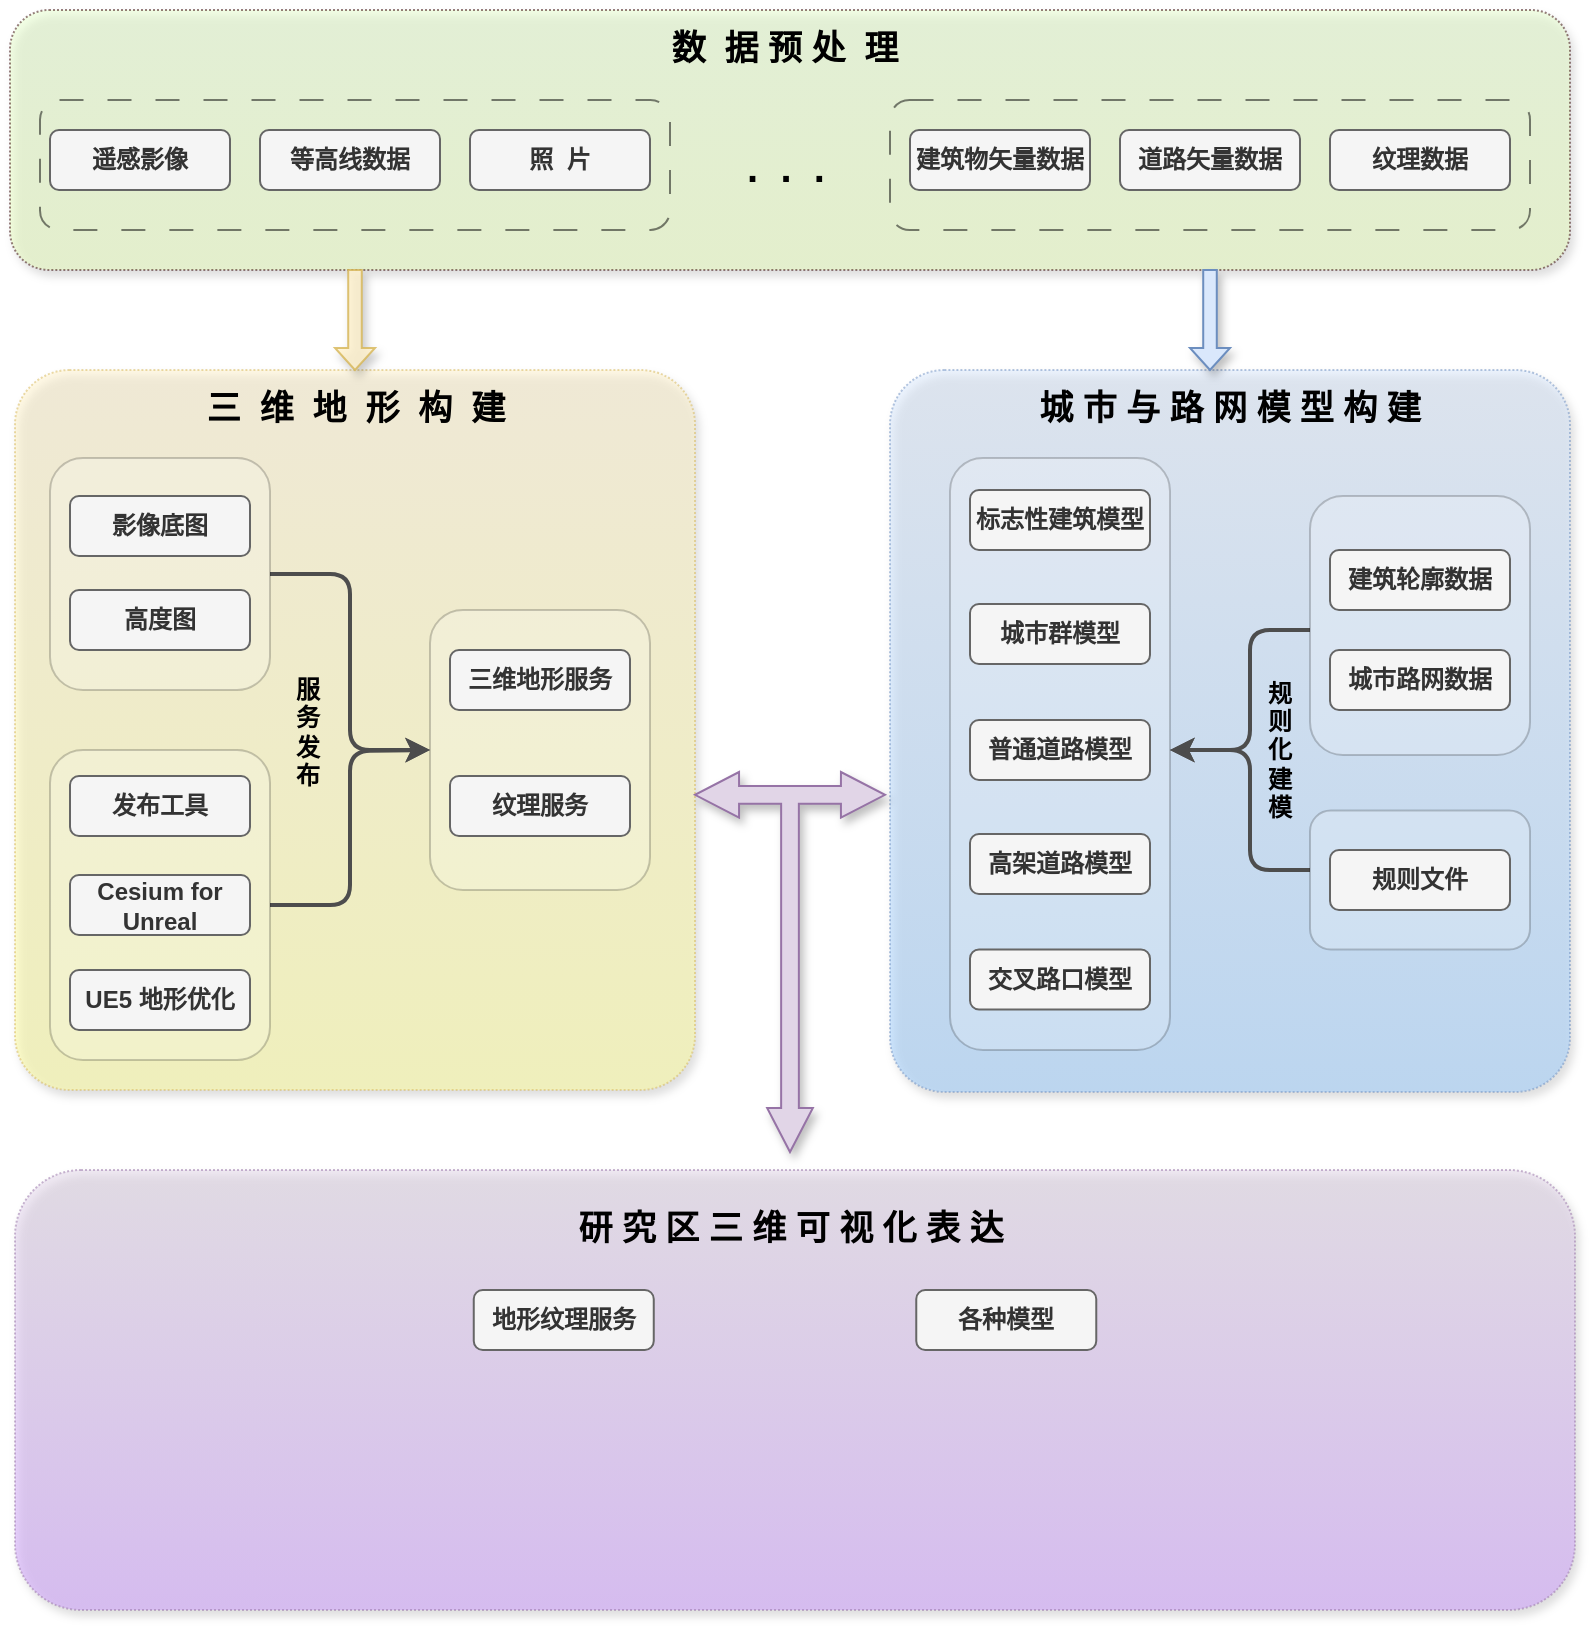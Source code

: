 <mxfile version="22.1.7" type="github">
  <diagram name="第 1 页" id="3DLmhqvNEGKwdh4Kj9e7">
    <mxGraphModel dx="800" dy="431" grid="1" gridSize="10" guides="1" tooltips="1" connect="1" arrows="1" fold="1" page="1" pageScale="1" pageWidth="1169" pageHeight="827" math="0" shadow="0">
      <root>
        <mxCell id="0" />
        <mxCell id="1" parent="0" />
        <mxCell id="q4kZ703Dppg0LJKYkS-L-1" value="" style="rounded=1;whiteSpace=wrap;html=1;dashed=1;dashPattern=1 1;shadow=1;strokeColor=#330000;fillColor=#E6FFCC;gradientColor=#e8feba;gradientDirection=south;opacity=50;movable=0;resizable=0;rotatable=0;deletable=0;editable=0;locked=1;connectable=0;" parent="1" vertex="1">
          <mxGeometry x="180" y="60" width="780" height="130" as="geometry" />
        </mxCell>
        <mxCell id="q4kZ703Dppg0LJKYkS-L-10" value="" style="rounded=1;whiteSpace=wrap;html=1;dashed=1;dashPattern=12 12;fillColor=none;opacity=50;movable=0;resizable=0;rotatable=0;deletable=0;editable=0;locked=1;connectable=0;" parent="1" vertex="1">
          <mxGeometry x="195" y="105" width="315" height="65" as="geometry" />
        </mxCell>
        <mxCell id="q4kZ703Dppg0LJKYkS-L-2" value="遥感影像" style="rounded=1;whiteSpace=wrap;html=1;fillColor=#f5f5f5;fontColor=#333333;strokeColor=#666666;fontStyle=1;movable=0;resizable=0;rotatable=0;deletable=0;editable=0;locked=1;connectable=0;" parent="1" vertex="1">
          <mxGeometry x="200" y="120" width="90" height="30" as="geometry" />
        </mxCell>
        <mxCell id="q4kZ703Dppg0LJKYkS-L-11" value="" style="rounded=1;whiteSpace=wrap;html=1;dashed=1;dashPattern=12 12;fillColor=none;opacity=50;movable=0;resizable=0;rotatable=0;deletable=0;editable=0;locked=1;connectable=0;" parent="1" vertex="1">
          <mxGeometry x="620" y="105" width="320" height="65" as="geometry" />
        </mxCell>
        <mxCell id="q4kZ703Dppg0LJKYkS-L-3" value="纹理数据" style="rounded=1;whiteSpace=wrap;html=1;fillColor=#f5f5f5;fontColor=#333333;strokeColor=#666666;fontStyle=1;movable=0;resizable=0;rotatable=0;deletable=0;editable=0;locked=1;connectable=0;" parent="1" vertex="1">
          <mxGeometry x="840" y="120" width="90" height="30" as="geometry" />
        </mxCell>
        <mxCell id="q4kZ703Dppg0LJKYkS-L-4" value="建筑物矢量数据" style="rounded=1;whiteSpace=wrap;html=1;fillColor=#f5f5f5;fontColor=#333333;strokeColor=#666666;fontStyle=1;movable=0;resizable=0;rotatable=0;deletable=0;editable=0;locked=1;connectable=0;" parent="1" vertex="1">
          <mxGeometry x="630" y="120" width="90" height="30" as="geometry" />
        </mxCell>
        <mxCell id="q4kZ703Dppg0LJKYkS-L-7" value="道路矢量数据" style="rounded=1;whiteSpace=wrap;html=1;fillColor=#f5f5f5;fontColor=#333333;strokeColor=#666666;fontStyle=1;movable=0;resizable=0;rotatable=0;deletable=0;editable=0;locked=1;connectable=0;" parent="1" vertex="1">
          <mxGeometry x="735" y="120" width="90" height="30" as="geometry" />
        </mxCell>
        <mxCell id="q4kZ703Dppg0LJKYkS-L-8" value="等高线数据" style="rounded=1;whiteSpace=wrap;html=1;fillColor=#f5f5f5;fontColor=#333333;strokeColor=#666666;fontStyle=1;movable=0;resizable=0;rotatable=0;deletable=0;editable=0;locked=1;connectable=0;" parent="1" vertex="1">
          <mxGeometry x="305" y="120" width="90" height="30" as="geometry" />
        </mxCell>
        <mxCell id="q4kZ703Dppg0LJKYkS-L-9" value="数&amp;nbsp; 据 预 处&amp;nbsp; 理" style="text;strokeColor=none;fillColor=none;align=center;verticalAlign=middle;rounded=0;fontSize=17;horizontal=1;shadow=1;labelBackgroundColor=none;labelBorderColor=none;fontStyle=1;fontColor=default;html=1;whiteSpace=wrap;movable=0;resizable=0;rotatable=0;deletable=0;editable=0;locked=1;connectable=0;" parent="1" vertex="1">
          <mxGeometry x="501.88" y="70" width="131.25" height="20" as="geometry" />
        </mxCell>
        <mxCell id="q4kZ703Dppg0LJKYkS-L-13" value="" style="rounded=1;whiteSpace=wrap;html=1;dashed=1;dashPattern=1 1;arcSize=8;shadow=1;fillColor=#fff2cc;strokeColor=#d6b656;opacity=50;gradientColor=#FFFF99;movable=0;resizable=0;rotatable=0;deletable=0;editable=0;locked=1;connectable=0;" parent="1" vertex="1">
          <mxGeometry x="182.5" y="240" width="340" height="360" as="geometry" />
        </mxCell>
        <mxCell id="q4kZ703Dppg0LJKYkS-L-16" value="三&amp;nbsp; 维&amp;nbsp; 地&amp;nbsp; 形&amp;nbsp; 构&amp;nbsp; 建" style="text;html=1;strokeColor=none;fillColor=none;align=center;verticalAlign=middle;whiteSpace=wrap;rounded=0;fontSize=17;fontStyle=1;movable=0;resizable=0;rotatable=0;deletable=0;editable=0;locked=1;connectable=0;" parent="1" vertex="1">
          <mxGeometry x="268.75" y="250" width="167.5" height="20" as="geometry" />
        </mxCell>
        <mxCell id="q4kZ703Dppg0LJKYkS-L-17" value="" style="rounded=1;whiteSpace=wrap;html=1;dashed=1;dashPattern=1 1;arcSize=8;shadow=1;resizeHeight=0;fillColor=#dae8fc;strokeColor=#6c8ebf;opacity=50;gradientColor=#99CCFF;movable=0;resizable=0;rotatable=0;deletable=0;editable=0;locked=1;connectable=0;" parent="1" vertex="1">
          <mxGeometry x="620" y="240" width="340" height="361" as="geometry" />
        </mxCell>
        <mxCell id="QnuJu3A1ZcfG5RRQIBo_-30" style="edgeStyle=orthogonalEdgeStyle;rounded=1;orthogonalLoop=1;jettySize=auto;html=1;strokeWidth=2;strokeColor=#4D4D4D;" edge="1" parent="1" source="BNwJUvH9618CSP2P_LMe-13">
          <mxGeometry relative="1" as="geometry">
            <mxPoint x="760" y="430" as="targetPoint" />
            <Array as="points">
              <mxPoint x="800" y="370" />
              <mxPoint x="800" y="430" />
            </Array>
          </mxGeometry>
        </mxCell>
        <mxCell id="BNwJUvH9618CSP2P_LMe-13" value="" style="rounded=1;whiteSpace=wrap;html=1;opacity=20;movable=1;resizable=1;rotatable=1;deletable=1;editable=1;locked=0;connectable=1;" parent="1" vertex="1">
          <mxGeometry x="830" y="303" width="110" height="129.5" as="geometry" />
        </mxCell>
        <mxCell id="q4kZ703Dppg0LJKYkS-L-19" value="城 市 与 路 网 模 型 构 建" style="text;html=1;strokeColor=none;fillColor=none;align=center;verticalAlign=middle;whiteSpace=wrap;rounded=0;fontSize=17;fontStyle=1;movable=0;resizable=0;rotatable=0;deletable=0;editable=0;locked=1;connectable=0;" parent="1" vertex="1">
          <mxGeometry x="690" y="250" width="200" height="20" as="geometry" />
        </mxCell>
        <mxCell id="q4kZ703Dppg0LJKYkS-L-20" value="" style="html=1;shadow=1;dashed=0;align=center;verticalAlign=middle;shape=mxgraph.arrows2.triadArrow;dy=7;dx=22.03;arrowHead=22.86;rotation=-180;fillColor=#e1d5e7;strokeColor=#9673a6;movable=0;resizable=0;rotatable=0;deletable=0;editable=0;locked=1;connectable=0;" parent="1" vertex="1">
          <mxGeometry x="522.5" y="441" width="95" height="190" as="geometry" />
        </mxCell>
        <mxCell id="q4kZ703Dppg0LJKYkS-L-22" value="" style="rounded=1;whiteSpace=wrap;html=1;dashed=1;dashPattern=1 1;shadow=1;fillColor=#e1d5e7;strokeColor=#9673a6;opacity=50;gradientColor=#CC99FF;movable=1;resizable=1;rotatable=1;deletable=1;editable=1;locked=0;connectable=1;" parent="1" vertex="1">
          <mxGeometry x="182.5" y="640" width="780" height="220" as="geometry" />
        </mxCell>
        <mxCell id="q4kZ703Dppg0LJKYkS-L-23" value="研 究 区 三 维 可 视 化 表 达" style="text;html=1;strokeColor=none;fillColor=none;align=center;verticalAlign=middle;whiteSpace=wrap;rounded=0;fontSize=17;spacing=8;spacingLeft=1;fontStyle=1;shadow=1;movable=0;resizable=0;rotatable=0;deletable=0;editable=0;locked=1;connectable=0;" parent="1" vertex="1">
          <mxGeometry x="455" y="660" width="230" height="20" as="geometry" />
        </mxCell>
        <mxCell id="BNwJUvH9618CSP2P_LMe-1" value="" style="shape=singleArrow;direction=south;whiteSpace=wrap;html=1;arrowWidth=0.339;arrowSize=0.22;shadow=1;fillColor=#fff2cc;strokeColor=#d6b656;opacity=80;movable=0;resizable=0;rotatable=0;deletable=0;editable=0;locked=1;connectable=0;" parent="1" vertex="1">
          <mxGeometry x="342.5" y="190" width="20" height="50" as="geometry" />
        </mxCell>
        <mxCell id="BNwJUvH9618CSP2P_LMe-2" value="" style="shape=singleArrow;direction=south;whiteSpace=wrap;html=1;arrowWidth=0.339;arrowSize=0.22;shadow=1;fillColor=#dae8fc;strokeColor=#6c8ebf;movable=0;resizable=0;rotatable=0;deletable=0;editable=0;locked=1;connectable=0;" parent="1" vertex="1">
          <mxGeometry x="770" y="190" width="20" height="50" as="geometry" />
        </mxCell>
        <mxCell id="BNwJUvH9618CSP2P_LMe-3" value="照&amp;nbsp; 片" style="rounded=1;whiteSpace=wrap;html=1;fillColor=#f5f5f5;fontColor=#333333;strokeColor=#666666;fontStyle=1;movable=0;resizable=0;rotatable=0;deletable=0;editable=0;locked=1;connectable=0;" parent="1" vertex="1">
          <mxGeometry x="410" y="120" width="90" height="30" as="geometry" />
        </mxCell>
        <mxCell id="BNwJUvH9618CSP2P_LMe-4" value="建筑轮廓数据" style="rounded=1;whiteSpace=wrap;html=1;fillColor=#f5f5f5;fontColor=#333333;strokeColor=#666666;fontStyle=1;movable=1;resizable=1;rotatable=1;deletable=1;editable=1;locked=0;connectable=1;" parent="1" vertex="1">
          <mxGeometry x="840" y="330" width="90" height="30" as="geometry" />
        </mxCell>
        <mxCell id="QnuJu3A1ZcfG5RRQIBo_-32" style="edgeStyle=orthogonalEdgeStyle;rounded=1;orthogonalLoop=1;jettySize=auto;html=1;strokeWidth=2;strokeColor=#4D4D4D;" edge="1" parent="1" source="QnuJu3A1ZcfG5RRQIBo_-8">
          <mxGeometry relative="1" as="geometry">
            <mxPoint x="760" y="430" as="targetPoint" />
            <Array as="points">
              <mxPoint x="800" y="490" />
              <mxPoint x="800" y="430" />
            </Array>
          </mxGeometry>
        </mxCell>
        <mxCell id="QnuJu3A1ZcfG5RRQIBo_-8" value="" style="rounded=1;whiteSpace=wrap;html=1;opacity=20;movable=1;resizable=1;rotatable=1;deletable=1;editable=1;locked=0;connectable=1;" vertex="1" parent="1">
          <mxGeometry x="830" y="460.25" width="110" height="69.5" as="geometry" />
        </mxCell>
        <mxCell id="BNwJUvH9618CSP2P_LMe-5" value="城市路网数据" style="rounded=1;whiteSpace=wrap;html=1;fillColor=#f5f5f5;fontColor=#333333;strokeColor=#666666;fontStyle=1;movable=1;resizable=1;rotatable=1;deletable=1;editable=1;locked=0;connectable=1;" parent="1" vertex="1">
          <mxGeometry x="840" y="380" width="90" height="30" as="geometry" />
        </mxCell>
        <mxCell id="BNwJUvH9618CSP2P_LMe-6" value="规则文件" style="rounded=1;whiteSpace=wrap;html=1;fillColor=#f5f5f5;fontColor=#333333;strokeColor=#666666;fontStyle=1;movable=1;resizable=1;rotatable=1;deletable=1;editable=1;locked=0;connectable=1;" parent="1" vertex="1">
          <mxGeometry x="840" y="480" width="90" height="30" as="geometry" />
        </mxCell>
        <mxCell id="QnuJu3A1ZcfG5RRQIBo_-28" style="edgeStyle=orthogonalEdgeStyle;rounded=1;orthogonalLoop=1;jettySize=auto;html=1;strokeWidth=2;strokeColor=#4D4D4D;" edge="1" parent="1" source="BNwJUvH9618CSP2P_LMe-12">
          <mxGeometry relative="1" as="geometry">
            <mxPoint x="390" y="430" as="targetPoint" />
            <Array as="points">
              <mxPoint x="350" y="342" />
              <mxPoint x="350" y="430" />
            </Array>
          </mxGeometry>
        </mxCell>
        <mxCell id="BNwJUvH9618CSP2P_LMe-12" value="" style="rounded=1;whiteSpace=wrap;html=1;opacity=20;movable=1;resizable=1;rotatable=1;deletable=1;editable=1;locked=0;connectable=1;" parent="1" vertex="1">
          <mxGeometry x="200" y="284" width="110" height="116" as="geometry" />
        </mxCell>
        <mxCell id="QnuJu3A1ZcfG5RRQIBo_-27" style="edgeStyle=orthogonalEdgeStyle;rounded=1;orthogonalLoop=1;jettySize=auto;html=1;strokeWidth=2;strokeColor=#4D4D4D;" edge="1" parent="1" source="QnuJu3A1ZcfG5RRQIBo_-15">
          <mxGeometry relative="1" as="geometry">
            <mxPoint x="390" y="430" as="targetPoint" />
          </mxGeometry>
        </mxCell>
        <mxCell id="QnuJu3A1ZcfG5RRQIBo_-15" value="" style="rounded=1;whiteSpace=wrap;html=1;opacity=20;movable=1;resizable=1;rotatable=1;deletable=1;editable=1;locked=0;connectable=1;" vertex="1" parent="1">
          <mxGeometry x="200" y="430" width="110" height="155" as="geometry" />
        </mxCell>
        <mxCell id="BNwJUvH9618CSP2P_LMe-7" value="影像底图" style="rounded=1;whiteSpace=wrap;html=1;fillColor=#f5f5f5;fontColor=#333333;strokeColor=#666666;fontStyle=1;movable=0;resizable=0;rotatable=0;deletable=0;editable=0;locked=1;connectable=0;" parent="1" vertex="1">
          <mxGeometry x="210" y="303" width="90" height="30" as="geometry" />
        </mxCell>
        <mxCell id="BNwJUvH9618CSP2P_LMe-8" value="UE5 地形优化" style="rounded=1;whiteSpace=wrap;html=1;fillColor=#f5f5f5;fontColor=#333333;strokeColor=#666666;fontStyle=1;movable=0;resizable=0;rotatable=0;deletable=0;editable=0;locked=1;connectable=0;" parent="1" vertex="1">
          <mxGeometry x="210" y="540" width="90" height="30" as="geometry" />
        </mxCell>
        <mxCell id="BNwJUvH9618CSP2P_LMe-9" value="Cesium for Unreal" style="rounded=1;whiteSpace=wrap;html=1;fillColor=#f5f5f5;fontColor=#333333;strokeColor=#666666;fontStyle=1;movable=0;resizable=0;rotatable=0;deletable=0;editable=0;locked=1;connectable=0;" parent="1" vertex="1">
          <mxGeometry x="210" y="492.5" width="90" height="30" as="geometry" />
        </mxCell>
        <mxCell id="QnuJu3A1ZcfG5RRQIBo_-7" value="" style="rounded=1;whiteSpace=wrap;html=1;opacity=20;movable=0;resizable=0;rotatable=0;deletable=0;editable=0;locked=1;connectable=0;" vertex="1" parent="1">
          <mxGeometry x="650" y="284" width="110" height="296" as="geometry" />
        </mxCell>
        <mxCell id="QnuJu3A1ZcfG5RRQIBo_-2" value="标志性建筑模型" style="rounded=1;whiteSpace=wrap;html=1;fillColor=#f5f5f5;fontColor=#333333;strokeColor=#666666;fontStyle=1;movable=0;resizable=0;rotatable=0;deletable=0;editable=0;locked=1;connectable=0;" vertex="1" parent="1">
          <mxGeometry x="660" y="300" width="90" height="30" as="geometry" />
        </mxCell>
        <mxCell id="QnuJu3A1ZcfG5RRQIBo_-3" value="城市群模型" style="rounded=1;whiteSpace=wrap;html=1;fillColor=#f5f5f5;fontColor=#333333;strokeColor=#666666;fontStyle=1;movable=0;resizable=0;rotatable=0;deletable=0;editable=0;locked=1;connectable=0;" vertex="1" parent="1">
          <mxGeometry x="660" y="357" width="90" height="30" as="geometry" />
        </mxCell>
        <mxCell id="QnuJu3A1ZcfG5RRQIBo_-4" value="普通道路模型" style="rounded=1;whiteSpace=wrap;html=1;fillColor=#f5f5f5;fontColor=#333333;strokeColor=#666666;fontStyle=1;movable=0;resizable=0;rotatable=0;deletable=0;editable=0;locked=1;connectable=0;" vertex="1" parent="1">
          <mxGeometry x="660" y="415" width="90" height="30" as="geometry" />
        </mxCell>
        <mxCell id="QnuJu3A1ZcfG5RRQIBo_-5" value="高架道路模型" style="rounded=1;whiteSpace=wrap;html=1;fillColor=#f5f5f5;fontColor=#333333;strokeColor=#666666;fontStyle=1;movable=0;resizable=0;rotatable=0;deletable=0;editable=0;locked=1;connectable=0;" vertex="1" parent="1">
          <mxGeometry x="660" y="472" width="90" height="30" as="geometry" />
        </mxCell>
        <mxCell id="QnuJu3A1ZcfG5RRQIBo_-6" value="交叉路口模型" style="rounded=1;whiteSpace=wrap;html=1;fillColor=#f5f5f5;fontColor=#333333;strokeColor=#666666;fontStyle=1;movable=0;resizable=0;rotatable=0;deletable=0;editable=0;locked=1;connectable=0;" vertex="1" parent="1">
          <mxGeometry x="660" y="529.75" width="90" height="30" as="geometry" />
        </mxCell>
        <mxCell id="QnuJu3A1ZcfG5RRQIBo_-12" value="规则化建模" style="text;html=1;align=center;verticalAlign=middle;whiteSpace=wrap;rounded=0;fontStyle=1;fontColor=#000000;movable=1;resizable=1;rotatable=1;deletable=1;editable=1;locked=0;connectable=1;" vertex="1" parent="1">
          <mxGeometry x="805" y="383.5" width="20" height="93" as="geometry" />
        </mxCell>
        <mxCell id="QnuJu3A1ZcfG5RRQIBo_-13" value=".&amp;nbsp; .&amp;nbsp; ." style="text;html=1;strokeColor=none;fillColor=none;align=center;verticalAlign=middle;whiteSpace=wrap;rounded=0;fontStyle=1;fontSize=20;movable=1;resizable=1;rotatable=1;deletable=1;editable=1;locked=0;connectable=1;" vertex="1" parent="1">
          <mxGeometry x="542.5" y="127.5" width="50" height="20" as="geometry" />
        </mxCell>
        <mxCell id="QnuJu3A1ZcfG5RRQIBo_-16" value="高度图" style="rounded=1;whiteSpace=wrap;html=1;fillColor=#f5f5f5;fontColor=#333333;strokeColor=#666666;fontStyle=1;movable=0;resizable=0;rotatable=0;deletable=0;editable=0;locked=1;connectable=0;" vertex="1" parent="1">
          <mxGeometry x="210" y="350" width="90" height="30" as="geometry" />
        </mxCell>
        <mxCell id="QnuJu3A1ZcfG5RRQIBo_-17" value="发布工具" style="rounded=1;whiteSpace=wrap;html=1;fillColor=#f5f5f5;fontColor=#333333;strokeColor=#666666;fontStyle=1;movable=1;resizable=1;rotatable=1;deletable=1;editable=1;locked=0;connectable=1;" vertex="1" parent="1">
          <mxGeometry x="210" y="443" width="90" height="30" as="geometry" />
        </mxCell>
        <mxCell id="QnuJu3A1ZcfG5RRQIBo_-18" value="" style="rounded=1;whiteSpace=wrap;html=1;opacity=20;movable=0;resizable=0;rotatable=0;deletable=0;editable=0;locked=1;connectable=0;" vertex="1" parent="1">
          <mxGeometry x="390" y="360" width="110" height="140" as="geometry" />
        </mxCell>
        <mxCell id="QnuJu3A1ZcfG5RRQIBo_-19" value="三维地形服务" style="rounded=1;whiteSpace=wrap;html=1;fillColor=#f5f5f5;fontColor=#333333;strokeColor=#666666;fontStyle=1;movable=0;resizable=0;rotatable=0;deletable=0;editable=0;locked=1;connectable=0;" vertex="1" parent="1">
          <mxGeometry x="400" y="380" width="90" height="30" as="geometry" />
        </mxCell>
        <mxCell id="QnuJu3A1ZcfG5RRQIBo_-20" value="纹理服务" style="rounded=1;whiteSpace=wrap;html=1;fillColor=#f5f5f5;fontColor=#333333;strokeColor=#666666;fontStyle=1;movable=1;resizable=1;rotatable=1;deletable=1;editable=1;locked=0;connectable=1;" vertex="1" parent="1">
          <mxGeometry x="400" y="443" width="90" height="30" as="geometry" />
        </mxCell>
        <mxCell id="QnuJu3A1ZcfG5RRQIBo_-21" value="服 务 发 布" style="text;html=1;align=center;verticalAlign=middle;whiteSpace=wrap;rounded=0;fontStyle=1;fontColor=#000000;movable=1;resizable=1;rotatable=1;deletable=1;editable=1;locked=0;connectable=1;" vertex="1" parent="1">
          <mxGeometry x="315" y="390" width="27.5" height="61" as="geometry" />
        </mxCell>
        <mxCell id="QnuJu3A1ZcfG5RRQIBo_-23" value="地形纹理服务" style="rounded=1;whiteSpace=wrap;html=1;fillColor=#f5f5f5;fontColor=#333333;strokeColor=#666666;fontStyle=1;movable=1;resizable=1;rotatable=1;deletable=1;editable=1;locked=0;connectable=1;" vertex="1" parent="1">
          <mxGeometry x="411.88" y="700" width="90" height="30" as="geometry" />
        </mxCell>
        <mxCell id="QnuJu3A1ZcfG5RRQIBo_-24" value="各种模型" style="rounded=1;whiteSpace=wrap;html=1;fillColor=#f5f5f5;fontColor=#333333;strokeColor=#666666;fontStyle=1;movable=1;resizable=1;rotatable=1;deletable=1;editable=1;locked=0;connectable=1;" vertex="1" parent="1">
          <mxGeometry x="633.13" y="700" width="90" height="30" as="geometry" />
        </mxCell>
      </root>
    </mxGraphModel>
  </diagram>
</mxfile>
